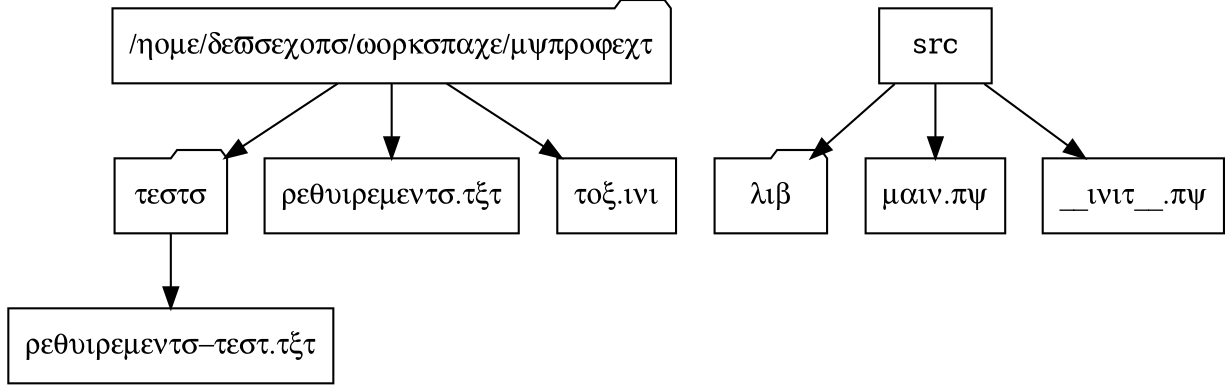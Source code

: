digraph mypython {
  #rankdir=LR;
  node [shape=rectangle];

  py [shape=folder fontname="Symbol" label="/home/devsecops/workspace/myproject"];
  lib [shape=folder fontname="Symbol" label="lib"];
  #src [shape=folder fontname="Symbol" label="src"];
  8 [fontname="Symbol" label="tests" shape=folder];

  req [fontname="Symbol" label="requirements.txt"];
  tst [fontname="Symbol" label="requirements-test.txt"];
  9 [fontname="Symbol" label="main.py"];
  7 [fontname="Symbol" label="__init__.py"];
  C [fontname="Symbol" label="tox.ini"];

  py -> req;
  #py -> src;
  py -> 8;
  py -> C;

  #{rank=same; tst; src;}
  src -> lib;
  src -> 9;
  src -> 7;

  8 -> tst;
  {rank=same; lib 9}
}
